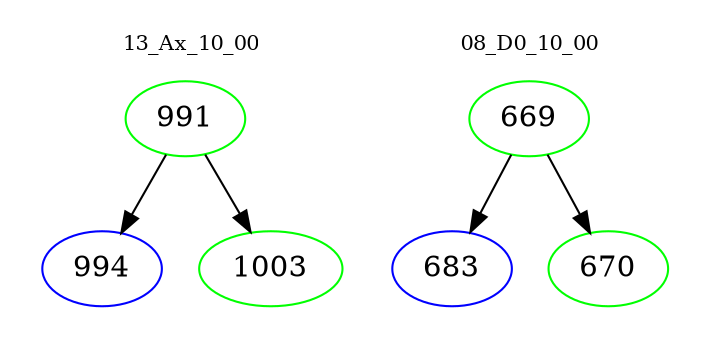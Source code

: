 digraph{
subgraph cluster_0 {
color = white
label = "13_Ax_10_00";
fontsize=10;
T0_991 [label="991", color="green"]
T0_991 -> T0_994 [color="black"]
T0_994 [label="994", color="blue"]
T0_991 -> T0_1003 [color="black"]
T0_1003 [label="1003", color="green"]
}
subgraph cluster_1 {
color = white
label = "08_D0_10_00";
fontsize=10;
T1_669 [label="669", color="green"]
T1_669 -> T1_683 [color="black"]
T1_683 [label="683", color="blue"]
T1_669 -> T1_670 [color="black"]
T1_670 [label="670", color="green"]
}
}
